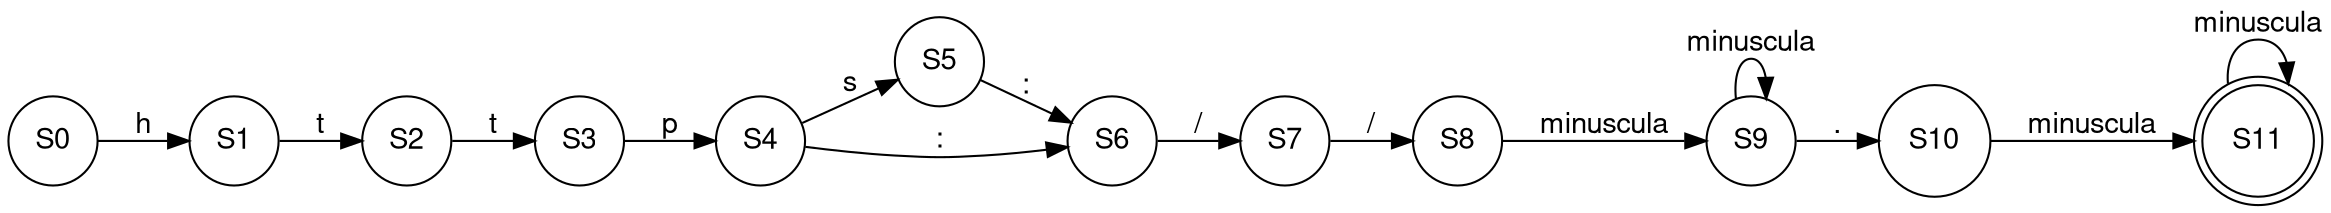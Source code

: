 digraph AFD {
fontname="Helvetica,Arial,sans-serif";
node [fontname="Helvetica,Arial,sans-serif"]
edge [fontname="Helvetica,Arial,sans-serif"]
rankdir=LR;
node [shape = doublecircle]; S11;
node [shape = circle];
S0->S1[label="h"]
S1->S2[label="t"]
S2->S3[label="t"]
S3->S4[label="p"]
S4->S5[label="s"]
S4->S6[label=":"]
S5->S6[label=":"]
S6->S7[label="/"]
S7->S8[label="/"]
S8->S9[label="minuscula"]
S9->S9[label="minuscula"]
S9->S10[label="."]
S10->S11[label="minuscula"]
S11->S11[label="minuscula"]
}